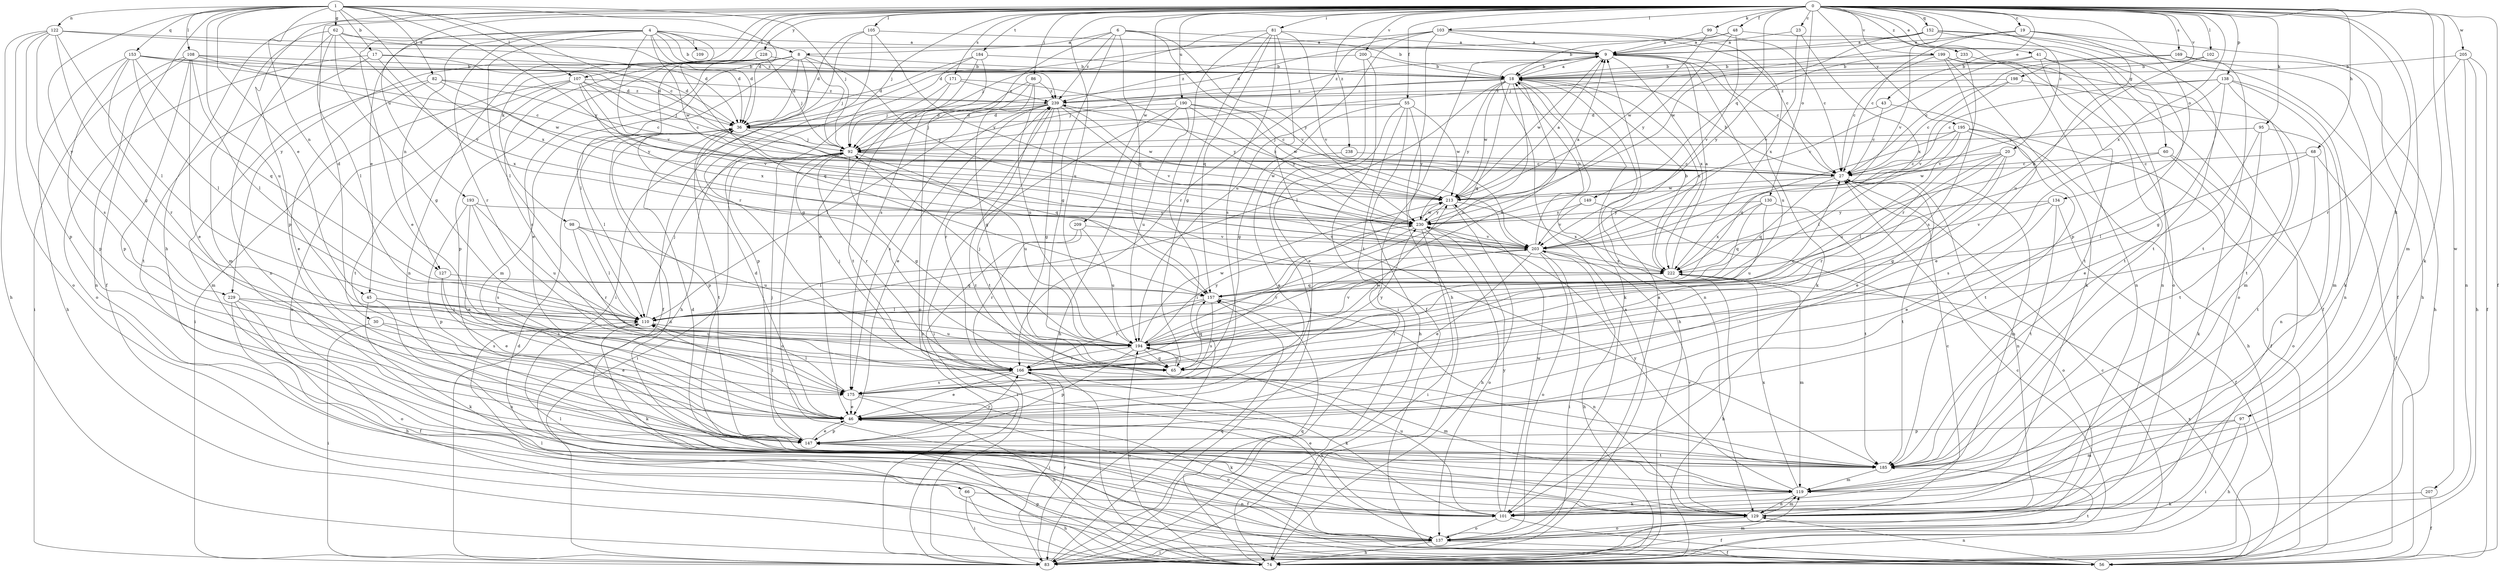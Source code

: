 strict digraph  {
0;
1;
4;
6;
8;
9;
17;
18;
19;
20;
23;
27;
30;
36;
41;
43;
45;
46;
48;
55;
56;
60;
62;
65;
66;
68;
74;
81;
82;
83;
86;
92;
95;
97;
98;
99;
101;
102;
103;
105;
107;
108;
109;
110;
119;
122;
127;
129;
130;
134;
137;
138;
147;
149;
152;
153;
157;
166;
169;
171;
175;
184;
185;
190;
193;
194;
195;
198;
199;
200;
203;
205;
207;
209;
213;
222;
228;
229;
230;
233;
238;
239;
0 -> 19  [label=c];
0 -> 20  [label=c];
0 -> 23  [label=c];
0 -> 30  [label=d];
0 -> 41  [label=e];
0 -> 43  [label=e];
0 -> 48  [label=f];
0 -> 55  [label=f];
0 -> 56  [label=f];
0 -> 60  [label=g];
0 -> 66  [label=h];
0 -> 68  [label=h];
0 -> 81  [label=i];
0 -> 86  [label=j];
0 -> 92  [label=j];
0 -> 95  [label=k];
0 -> 97  [label=k];
0 -> 98  [label=k];
0 -> 99  [label=k];
0 -> 101  [label=k];
0 -> 102  [label=l];
0 -> 103  [label=l];
0 -> 105  [label=l];
0 -> 107  [label=l];
0 -> 119  [label=m];
0 -> 130  [label=o];
0 -> 134  [label=o];
0 -> 138  [label=p];
0 -> 147  [label=p];
0 -> 149  [label=q];
0 -> 152  [label=q];
0 -> 169  [label=s];
0 -> 171  [label=s];
0 -> 184  [label=t];
0 -> 190  [label=u];
0 -> 193  [label=u];
0 -> 194  [label=u];
0 -> 195  [label=v];
0 -> 198  [label=v];
0 -> 199  [label=v];
0 -> 200  [label=v];
0 -> 203  [label=v];
0 -> 205  [label=w];
0 -> 207  [label=w];
0 -> 209  [label=w];
0 -> 222  [label=x];
0 -> 228  [label=y];
0 -> 229  [label=y];
0 -> 233  [label=z];
0 -> 238  [label=z];
1 -> 17  [label=b];
1 -> 27  [label=c];
1 -> 36  [label=d];
1 -> 45  [label=e];
1 -> 56  [label=f];
1 -> 62  [label=g];
1 -> 82  [label=i];
1 -> 92  [label=j];
1 -> 107  [label=l];
1 -> 108  [label=l];
1 -> 122  [label=n];
1 -> 127  [label=n];
1 -> 153  [label=q];
1 -> 194  [label=u];
1 -> 222  [label=x];
1 -> 229  [label=y];
1 -> 230  [label=y];
4 -> 8  [label=a];
4 -> 18  [label=b];
4 -> 36  [label=d];
4 -> 45  [label=e];
4 -> 46  [label=e];
4 -> 109  [label=l];
4 -> 110  [label=l];
4 -> 127  [label=n];
4 -> 129  [label=n];
4 -> 166  [label=r];
4 -> 203  [label=v];
4 -> 213  [label=w];
4 -> 239  [label=z];
6 -> 8  [label=a];
6 -> 18  [label=b];
6 -> 65  [label=g];
6 -> 157  [label=q];
6 -> 175  [label=s];
6 -> 203  [label=v];
6 -> 230  [label=y];
6 -> 239  [label=z];
8 -> 18  [label=b];
8 -> 36  [label=d];
8 -> 46  [label=e];
8 -> 56  [label=f];
8 -> 92  [label=j];
8 -> 110  [label=l];
8 -> 119  [label=m];
8 -> 147  [label=p];
8 -> 230  [label=y];
9 -> 18  [label=b];
9 -> 27  [label=c];
9 -> 83  [label=i];
9 -> 101  [label=k];
9 -> 194  [label=u];
9 -> 213  [label=w];
9 -> 222  [label=x];
9 -> 239  [label=z];
17 -> 18  [label=b];
17 -> 36  [label=d];
17 -> 137  [label=o];
17 -> 185  [label=t];
17 -> 222  [label=x];
18 -> 9  [label=a];
18 -> 74  [label=h];
18 -> 92  [label=j];
18 -> 101  [label=k];
18 -> 110  [label=l];
18 -> 129  [label=n];
18 -> 157  [label=q];
18 -> 194  [label=u];
18 -> 213  [label=w];
18 -> 222  [label=x];
18 -> 230  [label=y];
18 -> 239  [label=z];
19 -> 9  [label=a];
19 -> 27  [label=c];
19 -> 74  [label=h];
19 -> 92  [label=j];
19 -> 185  [label=t];
19 -> 194  [label=u];
20 -> 27  [label=c];
20 -> 46  [label=e];
20 -> 65  [label=g];
20 -> 110  [label=l];
20 -> 166  [label=r];
20 -> 213  [label=w];
23 -> 9  [label=a];
23 -> 203  [label=v];
23 -> 222  [label=x];
27 -> 18  [label=b];
27 -> 119  [label=m];
27 -> 129  [label=n];
27 -> 157  [label=q];
27 -> 185  [label=t];
27 -> 213  [label=w];
30 -> 46  [label=e];
30 -> 83  [label=i];
30 -> 194  [label=u];
36 -> 92  [label=j];
36 -> 110  [label=l];
36 -> 129  [label=n];
36 -> 147  [label=p];
36 -> 157  [label=q];
36 -> 185  [label=t];
41 -> 18  [label=b];
41 -> 129  [label=n];
41 -> 137  [label=o];
41 -> 185  [label=t];
41 -> 203  [label=v];
43 -> 27  [label=c];
43 -> 36  [label=d];
43 -> 46  [label=e];
45 -> 101  [label=k];
45 -> 110  [label=l];
45 -> 129  [label=n];
45 -> 194  [label=u];
46 -> 36  [label=d];
46 -> 101  [label=k];
46 -> 110  [label=l];
46 -> 137  [label=o];
46 -> 147  [label=p];
48 -> 9  [label=a];
48 -> 18  [label=b];
48 -> 137  [label=o];
48 -> 203  [label=v];
48 -> 230  [label=y];
55 -> 36  [label=d];
55 -> 46  [label=e];
55 -> 65  [label=g];
55 -> 74  [label=h];
55 -> 83  [label=i];
55 -> 213  [label=w];
55 -> 230  [label=y];
56 -> 36  [label=d];
56 -> 110  [label=l];
56 -> 129  [label=n];
56 -> 222  [label=x];
60 -> 27  [label=c];
60 -> 101  [label=k];
60 -> 137  [label=o];
60 -> 175  [label=s];
62 -> 9  [label=a];
62 -> 36  [label=d];
62 -> 65  [label=g];
62 -> 110  [label=l];
62 -> 119  [label=m];
62 -> 129  [label=n];
62 -> 203  [label=v];
65 -> 157  [label=q];
65 -> 194  [label=u];
65 -> 230  [label=y];
66 -> 74  [label=h];
66 -> 83  [label=i];
66 -> 129  [label=n];
68 -> 27  [label=c];
68 -> 56  [label=f];
68 -> 110  [label=l];
68 -> 185  [label=t];
74 -> 27  [label=c];
74 -> 147  [label=p];
74 -> 157  [label=q];
74 -> 194  [label=u];
81 -> 9  [label=a];
81 -> 65  [label=g];
81 -> 83  [label=i];
81 -> 92  [label=j];
81 -> 157  [label=q];
81 -> 175  [label=s];
81 -> 185  [label=t];
81 -> 203  [label=v];
82 -> 27  [label=c];
82 -> 46  [label=e];
82 -> 119  [label=m];
82 -> 230  [label=y];
82 -> 239  [label=z];
83 -> 9  [label=a];
83 -> 27  [label=c];
83 -> 119  [label=m];
83 -> 157  [label=q];
83 -> 166  [label=r];
83 -> 185  [label=t];
83 -> 239  [label=z];
86 -> 65  [label=g];
86 -> 92  [label=j];
86 -> 137  [label=o];
86 -> 194  [label=u];
86 -> 239  [label=z];
92 -> 27  [label=c];
92 -> 65  [label=g];
92 -> 83  [label=i];
92 -> 137  [label=o];
92 -> 166  [label=r];
92 -> 194  [label=u];
92 -> 213  [label=w];
95 -> 46  [label=e];
95 -> 92  [label=j];
95 -> 129  [label=n];
95 -> 185  [label=t];
97 -> 74  [label=h];
97 -> 83  [label=i];
97 -> 119  [label=m];
97 -> 147  [label=p];
98 -> 110  [label=l];
98 -> 166  [label=r];
98 -> 194  [label=u];
98 -> 203  [label=v];
99 -> 9  [label=a];
99 -> 27  [label=c];
99 -> 213  [label=w];
101 -> 56  [label=f];
101 -> 110  [label=l];
101 -> 137  [label=o];
101 -> 194  [label=u];
101 -> 213  [label=w];
101 -> 230  [label=y];
102 -> 18  [label=b];
102 -> 222  [label=x];
103 -> 9  [label=a];
103 -> 27  [label=c];
103 -> 36  [label=d];
103 -> 74  [label=h];
103 -> 166  [label=r];
103 -> 194  [label=u];
103 -> 222  [label=x];
105 -> 9  [label=a];
105 -> 36  [label=d];
105 -> 83  [label=i];
105 -> 166  [label=r];
105 -> 230  [label=y];
107 -> 27  [label=c];
107 -> 83  [label=i];
107 -> 92  [label=j];
107 -> 137  [label=o];
107 -> 185  [label=t];
107 -> 203  [label=v];
107 -> 222  [label=x];
107 -> 239  [label=z];
108 -> 18  [label=b];
108 -> 36  [label=d];
108 -> 46  [label=e];
108 -> 83  [label=i];
108 -> 110  [label=l];
108 -> 129  [label=n];
108 -> 147  [label=p];
108 -> 213  [label=w];
110 -> 92  [label=j];
110 -> 101  [label=k];
110 -> 194  [label=u];
119 -> 36  [label=d];
119 -> 101  [label=k];
119 -> 129  [label=n];
119 -> 222  [label=x];
119 -> 230  [label=y];
122 -> 9  [label=a];
122 -> 36  [label=d];
122 -> 65  [label=g];
122 -> 74  [label=h];
122 -> 110  [label=l];
122 -> 137  [label=o];
122 -> 147  [label=p];
122 -> 175  [label=s];
127 -> 46  [label=e];
127 -> 157  [label=q];
127 -> 175  [label=s];
129 -> 27  [label=c];
129 -> 119  [label=m];
129 -> 137  [label=o];
129 -> 203  [label=v];
130 -> 157  [label=q];
130 -> 185  [label=t];
130 -> 194  [label=u];
130 -> 222  [label=x];
130 -> 230  [label=y];
134 -> 46  [label=e];
134 -> 56  [label=f];
134 -> 185  [label=t];
134 -> 203  [label=v];
134 -> 230  [label=y];
137 -> 9  [label=a];
137 -> 56  [label=f];
137 -> 74  [label=h];
137 -> 83  [label=i];
138 -> 27  [label=c];
138 -> 65  [label=g];
138 -> 119  [label=m];
138 -> 129  [label=n];
138 -> 185  [label=t];
138 -> 203  [label=v];
138 -> 239  [label=z];
147 -> 46  [label=e];
147 -> 56  [label=f];
147 -> 92  [label=j];
147 -> 166  [label=r];
147 -> 185  [label=t];
149 -> 137  [label=o];
149 -> 203  [label=v];
149 -> 230  [label=y];
152 -> 9  [label=a];
152 -> 36  [label=d];
152 -> 56  [label=f];
152 -> 147  [label=p];
152 -> 185  [label=t];
152 -> 213  [label=w];
153 -> 18  [label=b];
153 -> 27  [label=c];
153 -> 36  [label=d];
153 -> 74  [label=h];
153 -> 110  [label=l];
153 -> 147  [label=p];
153 -> 157  [label=q];
153 -> 166  [label=r];
157 -> 110  [label=l];
157 -> 129  [label=n];
157 -> 166  [label=r];
157 -> 175  [label=s];
166 -> 46  [label=e];
166 -> 83  [label=i];
166 -> 92  [label=j];
166 -> 101  [label=k];
166 -> 119  [label=m];
166 -> 175  [label=s];
166 -> 213  [label=w];
169 -> 18  [label=b];
169 -> 27  [label=c];
169 -> 74  [label=h];
169 -> 101  [label=k];
171 -> 92  [label=j];
171 -> 147  [label=p];
171 -> 230  [label=y];
171 -> 239  [label=z];
175 -> 46  [label=e];
175 -> 74  [label=h];
175 -> 101  [label=k];
175 -> 110  [label=l];
184 -> 18  [label=b];
184 -> 36  [label=d];
184 -> 46  [label=e];
184 -> 74  [label=h];
184 -> 185  [label=t];
185 -> 46  [label=e];
185 -> 119  [label=m];
185 -> 239  [label=z];
190 -> 27  [label=c];
190 -> 36  [label=d];
190 -> 74  [label=h];
190 -> 83  [label=i];
190 -> 194  [label=u];
190 -> 213  [label=w];
190 -> 230  [label=y];
193 -> 46  [label=e];
193 -> 147  [label=p];
193 -> 175  [label=s];
193 -> 194  [label=u];
193 -> 230  [label=y];
194 -> 18  [label=b];
194 -> 27  [label=c];
194 -> 65  [label=g];
194 -> 92  [label=j];
194 -> 147  [label=p];
194 -> 166  [label=r];
194 -> 203  [label=v];
194 -> 213  [label=w];
194 -> 230  [label=y];
195 -> 56  [label=f];
195 -> 74  [label=h];
195 -> 92  [label=j];
195 -> 110  [label=l];
195 -> 157  [label=q];
195 -> 185  [label=t];
195 -> 194  [label=u];
198 -> 27  [label=c];
198 -> 119  [label=m];
198 -> 203  [label=v];
198 -> 239  [label=z];
199 -> 18  [label=b];
199 -> 27  [label=c];
199 -> 56  [label=f];
199 -> 101  [label=k];
199 -> 129  [label=n];
199 -> 175  [label=s];
199 -> 230  [label=y];
200 -> 18  [label=b];
200 -> 56  [label=f];
200 -> 83  [label=i];
200 -> 239  [label=z];
203 -> 18  [label=b];
203 -> 46  [label=e];
203 -> 74  [label=h];
203 -> 83  [label=i];
203 -> 110  [label=l];
203 -> 137  [label=o];
203 -> 222  [label=x];
205 -> 18  [label=b];
205 -> 56  [label=f];
205 -> 74  [label=h];
205 -> 129  [label=n];
205 -> 166  [label=r];
207 -> 56  [label=f];
207 -> 101  [label=k];
209 -> 83  [label=i];
209 -> 166  [label=r];
209 -> 194  [label=u];
209 -> 203  [label=v];
213 -> 9  [label=a];
213 -> 74  [label=h];
213 -> 222  [label=x];
213 -> 230  [label=y];
213 -> 239  [label=z];
222 -> 9  [label=a];
222 -> 18  [label=b];
222 -> 74  [label=h];
222 -> 119  [label=m];
222 -> 157  [label=q];
228 -> 18  [label=b];
228 -> 65  [label=g];
228 -> 92  [label=j];
228 -> 157  [label=q];
228 -> 175  [label=s];
229 -> 56  [label=f];
229 -> 74  [label=h];
229 -> 110  [label=l];
229 -> 137  [label=o];
229 -> 175  [label=s];
230 -> 9  [label=a];
230 -> 83  [label=i];
230 -> 137  [label=o];
230 -> 166  [label=r];
230 -> 203  [label=v];
230 -> 213  [label=w];
233 -> 18  [label=b];
233 -> 166  [label=r];
233 -> 185  [label=t];
238 -> 27  [label=c];
238 -> 46  [label=e];
239 -> 36  [label=d];
239 -> 46  [label=e];
239 -> 65  [label=g];
239 -> 92  [label=j];
239 -> 110  [label=l];
239 -> 166  [label=r];
239 -> 175  [label=s];
239 -> 185  [label=t];
239 -> 203  [label=v];
239 -> 213  [label=w];
}
